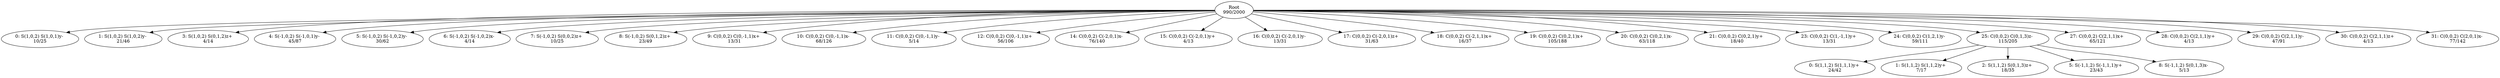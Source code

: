 digraph montecarlo {-1 [ label ="Root\n990/2000"];
-1->0;
0 [ label ="0: S(1,0,2) S(1,0,1)y- \n10/25"];
-1->1;
1 [ label ="1: S(1,0,2) S(1,0,2)y- \n21/46"];
-1->3;
3 [ label ="3: S(1,0,2) S(0,1,2)z+ \n4/14"];
-1->4;
4 [ label ="4: S(-1,0,2) S(-1,0,1)y- \n45/87"];
-1->5;
5 [ label ="5: S(-1,0,2) S(-1,0,2)y- \n30/62"];
-1->6;
6 [ label ="6: S(-1,0,2) S(-1,0,2)x- \n4/14"];
-1->7;
7 [ label ="7: S(-1,0,2) S(0,0,2)z+ \n10/25"];
-1->8;
8 [ label ="8: S(-1,0,2) S(0,1,2)z+ \n23/49"];
-1->9;
9 [ label ="9: C(0,0,2) C(0,-1,1)x+ \n13/31"];
-1->10;
10 [ label ="10: C(0,0,2) C(0,-1,1)x- \n68/126"];
-1->11;
11 [ label ="11: C(0,0,2) C(0,-1,1)y- \n5/14"];
-1->12;
12 [ label ="12: C(0,0,2) C(0,-1,1)z+ \n56/106"];
-1->14;
14 [ label ="14: C(0,0,2) C(-2,0,1)x- \n76/140"];
-1->15;
15 [ label ="15: C(0,0,2) C(-2,0,1)y+ \n4/13"];
-1->16;
16 [ label ="16: C(0,0,2) C(-2,0,1)y- \n13/31"];
-1->17;
17 [ label ="17: C(0,0,2) C(-2,0,1)z+ \n31/63"];
-1->18;
18 [ label ="18: C(0,0,2) C(-2,1,1)x+ \n16/37"];
-1->19;
19 [ label ="19: C(0,0,2) C(0,2,1)x+ \n105/188"];
-1->20;
20 [ label ="20: C(0,0,2) C(0,2,1)x- \n63/118"];
-1->21;
21 [ label ="21: C(0,0,2) C(0,2,1)y+ \n18/40"];
-1->23;
23 [ label ="23: C(0,0,2) C(1,-1,1)y+ \n13/31"];
-1->24;
24 [ label ="24: C(0,0,2) C(1,2,1)y- \n59/111"];
-1->25;
25 [ label ="25: C(0,0,2) C(0,1,3)z- \n115/205"];
25->130;
130 [ label ="0: S(1,1,2) S(1,1,1)y+ \n24/42"];
25->131;
131 [ label ="1: S(1,1,2) S(1,1,2)y+ \n7/17"];
25->132;
132 [ label ="2: S(1,1,2) S(0,1,3)z+ \n18/35"];
25->135;
135 [ label ="5: S(-1,1,2) S(-1,1,1)y+ \n23/43"];
25->138;
138 [ label ="8: S(-1,1,2) S(0,1,3)x- \n5/13"];
-1->27;
27 [ label ="27: C(0,0,2) C(2,1,1)x+ \n65/121"];
-1->28;
28 [ label ="28: C(0,0,2) C(2,1,1)y+ \n4/13"];
-1->29;
29 [ label ="29: C(0,0,2) C(2,1,1)y- \n47/91"];
-1->30;
30 [ label ="30: C(0,0,2) C(2,1,1)z+ \n4/13"];
-1->31;
31 [ label ="31: C(0,0,2) C(2,0,1)x- \n77/142"];
}